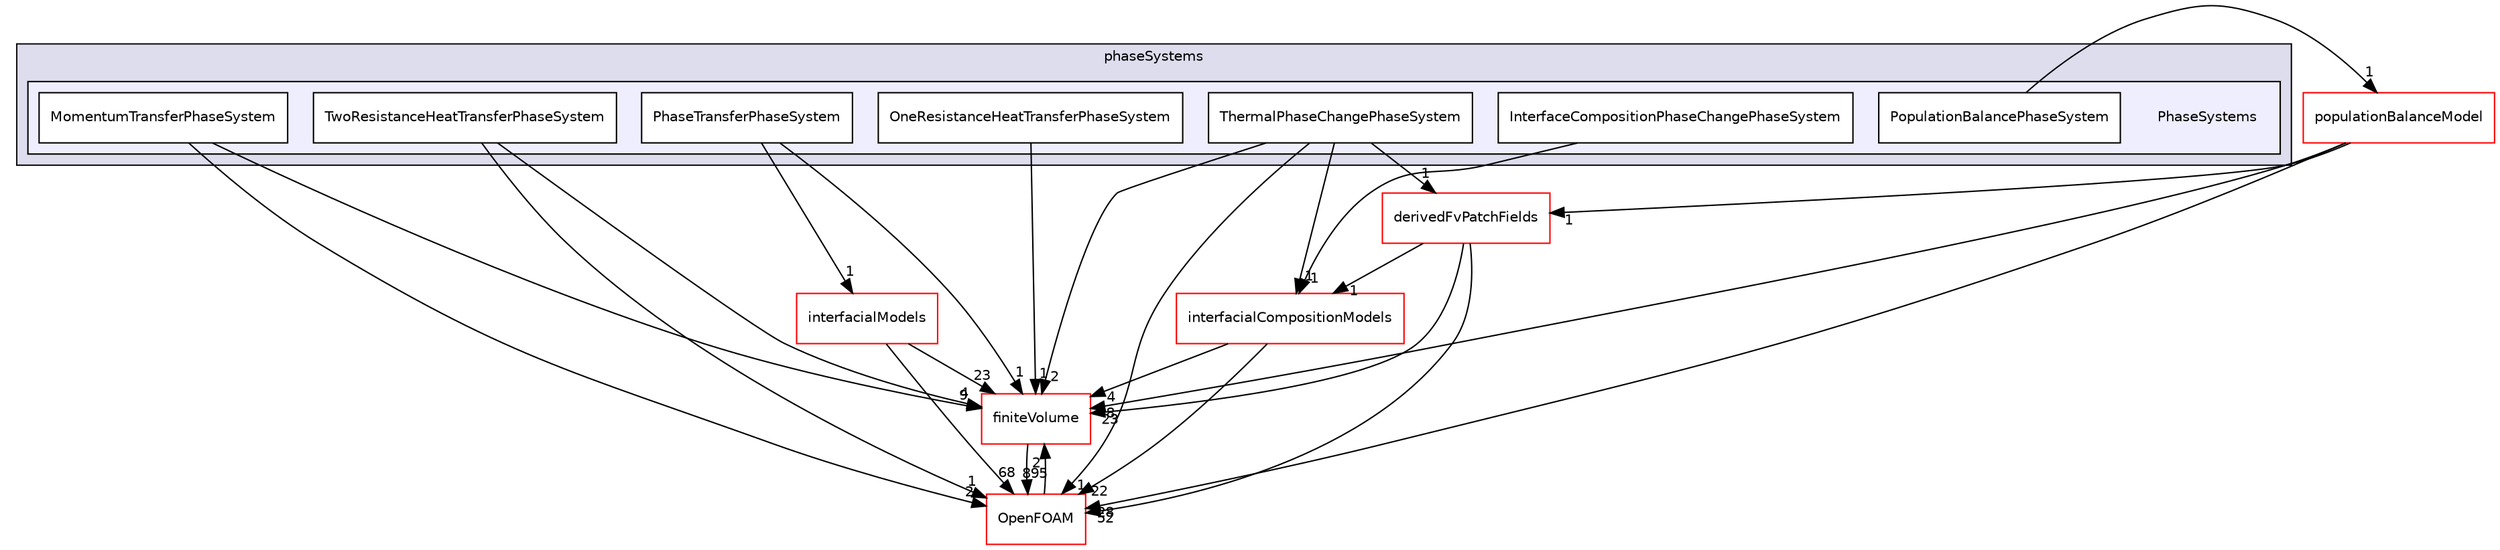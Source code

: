 digraph "src/phaseSystemModels/reactingEulerFoam/phaseSystems/PhaseSystems" {
  bgcolor=transparent;
  compound=true
  node [ fontsize="10", fontname="Helvetica"];
  edge [ labelfontsize="10", labelfontname="Helvetica"];
  subgraph clusterdir_264d2d6ce5df211e174aa532bbc40de4 {
    graph [ bgcolor="#ddddee", pencolor="black", label="phaseSystems" fontname="Helvetica", fontsize="10", URL="dir_264d2d6ce5df211e174aa532bbc40de4.html"]
  subgraph clusterdir_a7327b39a6c21bd7cb6ad15cb00d59b5 {
    graph [ bgcolor="#eeeeff", pencolor="black", label="" URL="dir_a7327b39a6c21bd7cb6ad15cb00d59b5.html"];
    dir_a7327b39a6c21bd7cb6ad15cb00d59b5 [shape=plaintext label="PhaseSystems"];
    dir_7a0fa8e5bbb4803f0391437e4117bc14 [shape=box label="InterfaceCompositionPhaseChangePhaseSystem" color="black" fillcolor="white" style="filled" URL="dir_7a0fa8e5bbb4803f0391437e4117bc14.html"];
    dir_661ae23c43e7b7619387e50650dd7669 [shape=box label="MomentumTransferPhaseSystem" color="black" fillcolor="white" style="filled" URL="dir_661ae23c43e7b7619387e50650dd7669.html"];
    dir_480bc45b64f42aaeddd0d780e8c6fa60 [shape=box label="OneResistanceHeatTransferPhaseSystem" color="black" fillcolor="white" style="filled" URL="dir_480bc45b64f42aaeddd0d780e8c6fa60.html"];
    dir_7f7a9451a182ad9839fc08e147bcc765 [shape=box label="PhaseTransferPhaseSystem" color="black" fillcolor="white" style="filled" URL="dir_7f7a9451a182ad9839fc08e147bcc765.html"];
    dir_b828fbd4afd2b04571f65356251d073c [shape=box label="PopulationBalancePhaseSystem" color="black" fillcolor="white" style="filled" URL="dir_b828fbd4afd2b04571f65356251d073c.html"];
    dir_d98ee3ae0113a4f74a9a25920a053db7 [shape=box label="ThermalPhaseChangePhaseSystem" color="black" fillcolor="white" style="filled" URL="dir_d98ee3ae0113a4f74a9a25920a053db7.html"];
    dir_45ef32259e8b7f8be4f74a97f8191a7e [shape=box label="TwoResistanceHeatTransferPhaseSystem" color="black" fillcolor="white" style="filled" URL="dir_45ef32259e8b7f8be4f74a97f8191a7e.html"];
  }
  }
  dir_9bd15774b555cf7259a6fa18f99fe99b [shape=box label="finiteVolume" color="red" URL="dir_9bd15774b555cf7259a6fa18f99fe99b.html"];
  dir_5934097b4d7408dbf6d7abeb4fcc346f [shape=box label="interfacialModels" color="red" URL="dir_5934097b4d7408dbf6d7abeb4fcc346f.html"];
  dir_4a6d1fbad301874a73ea01594d41bbe5 [shape=box label="populationBalanceModel" color="red" URL="dir_4a6d1fbad301874a73ea01594d41bbe5.html"];
  dir_b7cf47d467e63ee16b71b3cc72940979 [shape=box label="derivedFvPatchFields" color="red" URL="dir_b7cf47d467e63ee16b71b3cc72940979.html"];
  dir_c5473ff19b20e6ec4dfe5c310b3778a8 [shape=box label="OpenFOAM" color="red" URL="dir_c5473ff19b20e6ec4dfe5c310b3778a8.html"];
  dir_0f1e1ad1cc67aee7c6e293370ff5a38b [shape=box label="interfacialCompositionModels" color="red" URL="dir_0f1e1ad1cc67aee7c6e293370ff5a38b.html"];
  dir_9bd15774b555cf7259a6fa18f99fe99b->dir_c5473ff19b20e6ec4dfe5c310b3778a8 [headlabel="895", labeldistance=1.5 headhref="dir_000814_002151.html"];
  dir_7a0fa8e5bbb4803f0391437e4117bc14->dir_0f1e1ad1cc67aee7c6e293370ff5a38b [headlabel="1", labeldistance=1.5 headhref="dir_003253_003039.html"];
  dir_b828fbd4afd2b04571f65356251d073c->dir_4a6d1fbad301874a73ea01594d41bbe5 [headlabel="1", labeldistance=1.5 headhref="dir_003257_000852.html"];
  dir_661ae23c43e7b7619387e50650dd7669->dir_9bd15774b555cf7259a6fa18f99fe99b [headlabel="9", labeldistance=1.5 headhref="dir_003254_000814.html"];
  dir_661ae23c43e7b7619387e50650dd7669->dir_c5473ff19b20e6ec4dfe5c310b3778a8 [headlabel="2", labeldistance=1.5 headhref="dir_003254_002151.html"];
  dir_5934097b4d7408dbf6d7abeb4fcc346f->dir_9bd15774b555cf7259a6fa18f99fe99b [headlabel="23", labeldistance=1.5 headhref="dir_001791_000814.html"];
  dir_5934097b4d7408dbf6d7abeb4fcc346f->dir_c5473ff19b20e6ec4dfe5c310b3778a8 [headlabel="68", labeldistance=1.5 headhref="dir_001791_002151.html"];
  dir_d98ee3ae0113a4f74a9a25920a053db7->dir_9bd15774b555cf7259a6fa18f99fe99b [headlabel="2", labeldistance=1.5 headhref="dir_003258_000814.html"];
  dir_d98ee3ae0113a4f74a9a25920a053db7->dir_b7cf47d467e63ee16b71b3cc72940979 [headlabel="1", labeldistance=1.5 headhref="dir_003258_001218.html"];
  dir_d98ee3ae0113a4f74a9a25920a053db7->dir_c5473ff19b20e6ec4dfe5c310b3778a8 [headlabel="1", labeldistance=1.5 headhref="dir_003258_002151.html"];
  dir_d98ee3ae0113a4f74a9a25920a053db7->dir_0f1e1ad1cc67aee7c6e293370ff5a38b [headlabel="1", labeldistance=1.5 headhref="dir_003258_003039.html"];
  dir_4a6d1fbad301874a73ea01594d41bbe5->dir_9bd15774b555cf7259a6fa18f99fe99b [headlabel="8", labeldistance=1.5 headhref="dir_000852_000814.html"];
  dir_4a6d1fbad301874a73ea01594d41bbe5->dir_b7cf47d467e63ee16b71b3cc72940979 [headlabel="1", labeldistance=1.5 headhref="dir_000852_001218.html"];
  dir_4a6d1fbad301874a73ea01594d41bbe5->dir_c5473ff19b20e6ec4dfe5c310b3778a8 [headlabel="28", labeldistance=1.5 headhref="dir_000852_002151.html"];
  dir_480bc45b64f42aaeddd0d780e8c6fa60->dir_9bd15774b555cf7259a6fa18f99fe99b [headlabel="1", labeldistance=1.5 headhref="dir_003255_000814.html"];
  dir_b7cf47d467e63ee16b71b3cc72940979->dir_9bd15774b555cf7259a6fa18f99fe99b [headlabel="23", labeldistance=1.5 headhref="dir_001218_000814.html"];
  dir_b7cf47d467e63ee16b71b3cc72940979->dir_c5473ff19b20e6ec4dfe5c310b3778a8 [headlabel="52", labeldistance=1.5 headhref="dir_001218_002151.html"];
  dir_b7cf47d467e63ee16b71b3cc72940979->dir_0f1e1ad1cc67aee7c6e293370ff5a38b [headlabel="1", labeldistance=1.5 headhref="dir_001218_003039.html"];
  dir_c5473ff19b20e6ec4dfe5c310b3778a8->dir_9bd15774b555cf7259a6fa18f99fe99b [headlabel="2", labeldistance=1.5 headhref="dir_002151_000814.html"];
  dir_0f1e1ad1cc67aee7c6e293370ff5a38b->dir_9bd15774b555cf7259a6fa18f99fe99b [headlabel="4", labeldistance=1.5 headhref="dir_003039_000814.html"];
  dir_0f1e1ad1cc67aee7c6e293370ff5a38b->dir_c5473ff19b20e6ec4dfe5c310b3778a8 [headlabel="22", labeldistance=1.5 headhref="dir_003039_002151.html"];
  dir_45ef32259e8b7f8be4f74a97f8191a7e->dir_9bd15774b555cf7259a6fa18f99fe99b [headlabel="4", labeldistance=1.5 headhref="dir_003259_000814.html"];
  dir_45ef32259e8b7f8be4f74a97f8191a7e->dir_c5473ff19b20e6ec4dfe5c310b3778a8 [headlabel="1", labeldistance=1.5 headhref="dir_003259_002151.html"];
  dir_7f7a9451a182ad9839fc08e147bcc765->dir_9bd15774b555cf7259a6fa18f99fe99b [headlabel="1", labeldistance=1.5 headhref="dir_003256_000814.html"];
  dir_7f7a9451a182ad9839fc08e147bcc765->dir_5934097b4d7408dbf6d7abeb4fcc346f [headlabel="1", labeldistance=1.5 headhref="dir_003256_001791.html"];
}
